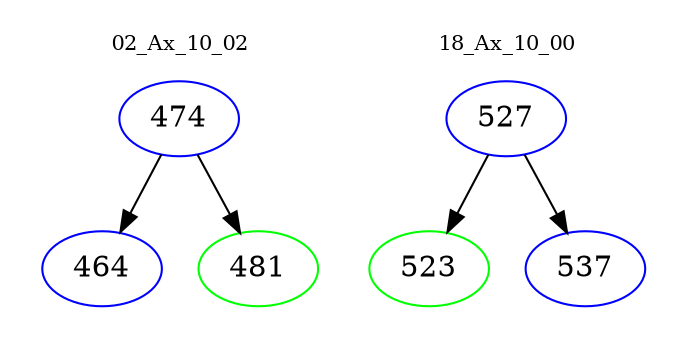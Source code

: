 digraph{
subgraph cluster_0 {
color = white
label = "02_Ax_10_02";
fontsize=10;
T0_474 [label="474", color="blue"]
T0_474 -> T0_464 [color="black"]
T0_464 [label="464", color="blue"]
T0_474 -> T0_481 [color="black"]
T0_481 [label="481", color="green"]
}
subgraph cluster_1 {
color = white
label = "18_Ax_10_00";
fontsize=10;
T1_527 [label="527", color="blue"]
T1_527 -> T1_523 [color="black"]
T1_523 [label="523", color="green"]
T1_527 -> T1_537 [color="black"]
T1_537 [label="537", color="blue"]
}
}
